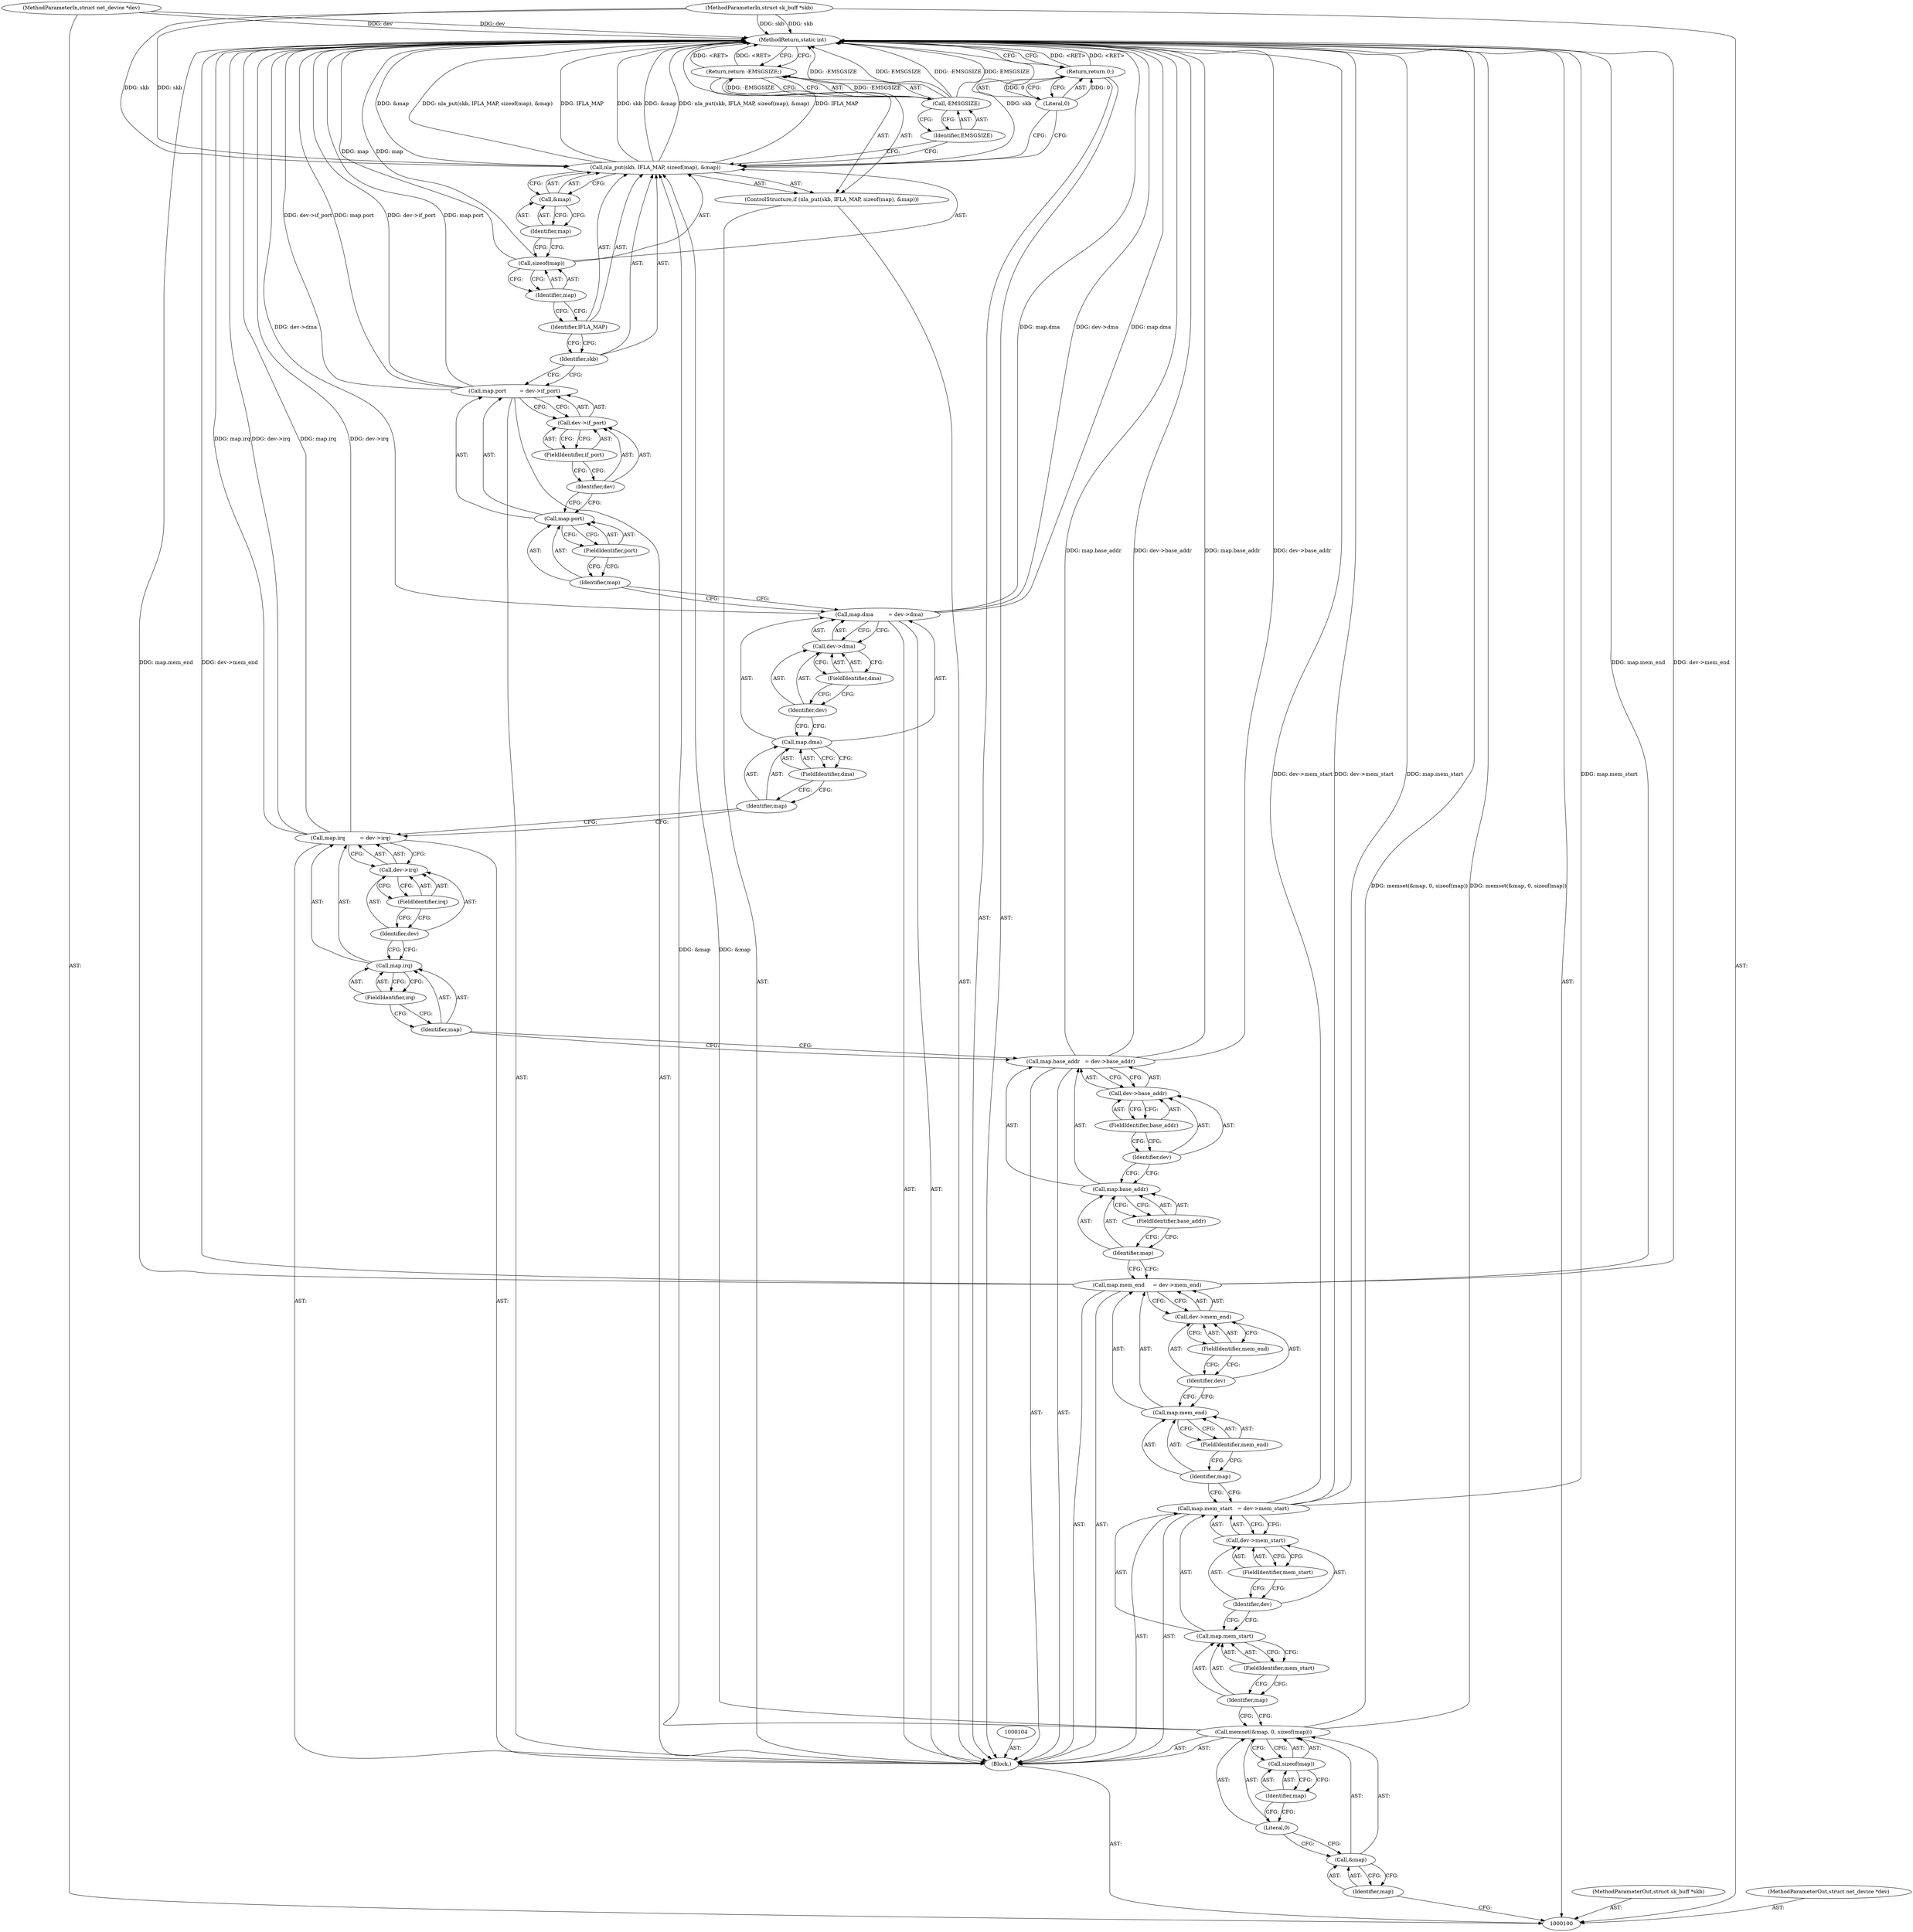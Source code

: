 digraph "0_linux_5f8e44741f9f216e33736ea4ec65ca9ac03036e6" {
"1000166" [label="(MethodReturn,static int)"];
"1000101" [label="(MethodParameterIn,struct sk_buff *skb)"];
"1000215" [label="(MethodParameterOut,struct sk_buff *skb)"];
"1000102" [label="(MethodParameterIn,struct net_device *dev)"];
"1000216" [label="(MethodParameterOut,struct net_device *dev)"];
"1000139" [label="(Call,map.dma         = dev->dma)"];
"1000140" [label="(Call,map.dma)"];
"1000141" [label="(Identifier,map)"];
"1000143" [label="(Call,dev->dma)"];
"1000144" [label="(Identifier,dev)"];
"1000145" [label="(FieldIdentifier,dma)"];
"1000142" [label="(FieldIdentifier,dma)"];
"1000146" [label="(Call,map.port        = dev->if_port)"];
"1000147" [label="(Call,map.port)"];
"1000148" [label="(Identifier,map)"];
"1000150" [label="(Call,dev->if_port)"];
"1000151" [label="(Identifier,dev)"];
"1000152" [label="(FieldIdentifier,if_port)"];
"1000149" [label="(FieldIdentifier,port)"];
"1000155" [label="(Identifier,skb)"];
"1000156" [label="(Identifier,IFLA_MAP)"];
"1000153" [label="(ControlStructure,if (nla_put(skb, IFLA_MAP, sizeof(map), &map)))"];
"1000157" [label="(Call,sizeof(map))"];
"1000158" [label="(Identifier,map)"];
"1000159" [label="(Call,&map)"];
"1000160" [label="(Identifier,map)"];
"1000154" [label="(Call,nla_put(skb, IFLA_MAP, sizeof(map), &map))"];
"1000162" [label="(Call,-EMSGSIZE)"];
"1000163" [label="(Identifier,EMSGSIZE)"];
"1000161" [label="(Return,return -EMSGSIZE;)"];
"1000164" [label="(Return,return 0;)"];
"1000165" [label="(Literal,0)"];
"1000103" [label="(Block,)"];
"1000105" [label="(Call,memset(&map, 0, sizeof(map)))"];
"1000108" [label="(Literal,0)"];
"1000109" [label="(Call,sizeof(map))"];
"1000110" [label="(Identifier,map)"];
"1000106" [label="(Call,&map)"];
"1000107" [label="(Identifier,map)"];
"1000111" [label="(Call,map.mem_start   = dev->mem_start)"];
"1000112" [label="(Call,map.mem_start)"];
"1000113" [label="(Identifier,map)"];
"1000115" [label="(Call,dev->mem_start)"];
"1000116" [label="(Identifier,dev)"];
"1000117" [label="(FieldIdentifier,mem_start)"];
"1000114" [label="(FieldIdentifier,mem_start)"];
"1000118" [label="(Call,map.mem_end     = dev->mem_end)"];
"1000119" [label="(Call,map.mem_end)"];
"1000120" [label="(Identifier,map)"];
"1000122" [label="(Call,dev->mem_end)"];
"1000123" [label="(Identifier,dev)"];
"1000124" [label="(FieldIdentifier,mem_end)"];
"1000121" [label="(FieldIdentifier,mem_end)"];
"1000125" [label="(Call,map.base_addr   = dev->base_addr)"];
"1000126" [label="(Call,map.base_addr)"];
"1000127" [label="(Identifier,map)"];
"1000129" [label="(Call,dev->base_addr)"];
"1000130" [label="(Identifier,dev)"];
"1000131" [label="(FieldIdentifier,base_addr)"];
"1000128" [label="(FieldIdentifier,base_addr)"];
"1000132" [label="(Call,map.irq         = dev->irq)"];
"1000133" [label="(Call,map.irq)"];
"1000134" [label="(Identifier,map)"];
"1000136" [label="(Call,dev->irq)"];
"1000137" [label="(Identifier,dev)"];
"1000138" [label="(FieldIdentifier,irq)"];
"1000135" [label="(FieldIdentifier,irq)"];
"1000166" -> "1000100"  [label="AST: "];
"1000166" -> "1000161"  [label="CFG: "];
"1000166" -> "1000164"  [label="CFG: "];
"1000161" -> "1000166"  [label="DDG: <RET>"];
"1000154" -> "1000166"  [label="DDG: &map"];
"1000154" -> "1000166"  [label="DDG: nla_put(skb, IFLA_MAP, sizeof(map), &map)"];
"1000154" -> "1000166"  [label="DDG: IFLA_MAP"];
"1000154" -> "1000166"  [label="DDG: skb"];
"1000125" -> "1000166"  [label="DDG: map.base_addr"];
"1000125" -> "1000166"  [label="DDG: dev->base_addr"];
"1000105" -> "1000166"  [label="DDG: memset(&map, 0, sizeof(map))"];
"1000139" -> "1000166"  [label="DDG: map.dma"];
"1000139" -> "1000166"  [label="DDG: dev->dma"];
"1000111" -> "1000166"  [label="DDG: dev->mem_start"];
"1000111" -> "1000166"  [label="DDG: map.mem_start"];
"1000101" -> "1000166"  [label="DDG: skb"];
"1000146" -> "1000166"  [label="DDG: dev->if_port"];
"1000146" -> "1000166"  [label="DDG: map.port"];
"1000118" -> "1000166"  [label="DDG: map.mem_end"];
"1000118" -> "1000166"  [label="DDG: dev->mem_end"];
"1000157" -> "1000166"  [label="DDG: map"];
"1000132" -> "1000166"  [label="DDG: map.irq"];
"1000132" -> "1000166"  [label="DDG: dev->irq"];
"1000102" -> "1000166"  [label="DDG: dev"];
"1000162" -> "1000166"  [label="DDG: EMSGSIZE"];
"1000162" -> "1000166"  [label="DDG: -EMSGSIZE"];
"1000164" -> "1000166"  [label="DDG: <RET>"];
"1000101" -> "1000100"  [label="AST: "];
"1000101" -> "1000166"  [label="DDG: skb"];
"1000101" -> "1000154"  [label="DDG: skb"];
"1000215" -> "1000100"  [label="AST: "];
"1000102" -> "1000100"  [label="AST: "];
"1000102" -> "1000166"  [label="DDG: dev"];
"1000216" -> "1000100"  [label="AST: "];
"1000139" -> "1000103"  [label="AST: "];
"1000139" -> "1000143"  [label="CFG: "];
"1000140" -> "1000139"  [label="AST: "];
"1000143" -> "1000139"  [label="AST: "];
"1000148" -> "1000139"  [label="CFG: "];
"1000139" -> "1000166"  [label="DDG: map.dma"];
"1000139" -> "1000166"  [label="DDG: dev->dma"];
"1000140" -> "1000139"  [label="AST: "];
"1000140" -> "1000142"  [label="CFG: "];
"1000141" -> "1000140"  [label="AST: "];
"1000142" -> "1000140"  [label="AST: "];
"1000144" -> "1000140"  [label="CFG: "];
"1000141" -> "1000140"  [label="AST: "];
"1000141" -> "1000132"  [label="CFG: "];
"1000142" -> "1000141"  [label="CFG: "];
"1000143" -> "1000139"  [label="AST: "];
"1000143" -> "1000145"  [label="CFG: "];
"1000144" -> "1000143"  [label="AST: "];
"1000145" -> "1000143"  [label="AST: "];
"1000139" -> "1000143"  [label="CFG: "];
"1000144" -> "1000143"  [label="AST: "];
"1000144" -> "1000140"  [label="CFG: "];
"1000145" -> "1000144"  [label="CFG: "];
"1000145" -> "1000143"  [label="AST: "];
"1000145" -> "1000144"  [label="CFG: "];
"1000143" -> "1000145"  [label="CFG: "];
"1000142" -> "1000140"  [label="AST: "];
"1000142" -> "1000141"  [label="CFG: "];
"1000140" -> "1000142"  [label="CFG: "];
"1000146" -> "1000103"  [label="AST: "];
"1000146" -> "1000150"  [label="CFG: "];
"1000147" -> "1000146"  [label="AST: "];
"1000150" -> "1000146"  [label="AST: "];
"1000155" -> "1000146"  [label="CFG: "];
"1000146" -> "1000166"  [label="DDG: dev->if_port"];
"1000146" -> "1000166"  [label="DDG: map.port"];
"1000147" -> "1000146"  [label="AST: "];
"1000147" -> "1000149"  [label="CFG: "];
"1000148" -> "1000147"  [label="AST: "];
"1000149" -> "1000147"  [label="AST: "];
"1000151" -> "1000147"  [label="CFG: "];
"1000148" -> "1000147"  [label="AST: "];
"1000148" -> "1000139"  [label="CFG: "];
"1000149" -> "1000148"  [label="CFG: "];
"1000150" -> "1000146"  [label="AST: "];
"1000150" -> "1000152"  [label="CFG: "];
"1000151" -> "1000150"  [label="AST: "];
"1000152" -> "1000150"  [label="AST: "];
"1000146" -> "1000150"  [label="CFG: "];
"1000151" -> "1000150"  [label="AST: "];
"1000151" -> "1000147"  [label="CFG: "];
"1000152" -> "1000151"  [label="CFG: "];
"1000152" -> "1000150"  [label="AST: "];
"1000152" -> "1000151"  [label="CFG: "];
"1000150" -> "1000152"  [label="CFG: "];
"1000149" -> "1000147"  [label="AST: "];
"1000149" -> "1000148"  [label="CFG: "];
"1000147" -> "1000149"  [label="CFG: "];
"1000155" -> "1000154"  [label="AST: "];
"1000155" -> "1000146"  [label="CFG: "];
"1000156" -> "1000155"  [label="CFG: "];
"1000156" -> "1000154"  [label="AST: "];
"1000156" -> "1000155"  [label="CFG: "];
"1000158" -> "1000156"  [label="CFG: "];
"1000153" -> "1000103"  [label="AST: "];
"1000154" -> "1000153"  [label="AST: "];
"1000161" -> "1000153"  [label="AST: "];
"1000157" -> "1000154"  [label="AST: "];
"1000157" -> "1000158"  [label="CFG: "];
"1000158" -> "1000157"  [label="AST: "];
"1000160" -> "1000157"  [label="CFG: "];
"1000157" -> "1000166"  [label="DDG: map"];
"1000158" -> "1000157"  [label="AST: "];
"1000158" -> "1000156"  [label="CFG: "];
"1000157" -> "1000158"  [label="CFG: "];
"1000159" -> "1000154"  [label="AST: "];
"1000159" -> "1000160"  [label="CFG: "];
"1000160" -> "1000159"  [label="AST: "];
"1000154" -> "1000159"  [label="CFG: "];
"1000160" -> "1000159"  [label="AST: "];
"1000160" -> "1000157"  [label="CFG: "];
"1000159" -> "1000160"  [label="CFG: "];
"1000154" -> "1000153"  [label="AST: "];
"1000154" -> "1000159"  [label="CFG: "];
"1000155" -> "1000154"  [label="AST: "];
"1000156" -> "1000154"  [label="AST: "];
"1000157" -> "1000154"  [label="AST: "];
"1000159" -> "1000154"  [label="AST: "];
"1000163" -> "1000154"  [label="CFG: "];
"1000165" -> "1000154"  [label="CFG: "];
"1000154" -> "1000166"  [label="DDG: &map"];
"1000154" -> "1000166"  [label="DDG: nla_put(skb, IFLA_MAP, sizeof(map), &map)"];
"1000154" -> "1000166"  [label="DDG: IFLA_MAP"];
"1000154" -> "1000166"  [label="DDG: skb"];
"1000101" -> "1000154"  [label="DDG: skb"];
"1000105" -> "1000154"  [label="DDG: &map"];
"1000162" -> "1000161"  [label="AST: "];
"1000162" -> "1000163"  [label="CFG: "];
"1000163" -> "1000162"  [label="AST: "];
"1000161" -> "1000162"  [label="CFG: "];
"1000162" -> "1000166"  [label="DDG: EMSGSIZE"];
"1000162" -> "1000166"  [label="DDG: -EMSGSIZE"];
"1000162" -> "1000161"  [label="DDG: -EMSGSIZE"];
"1000163" -> "1000162"  [label="AST: "];
"1000163" -> "1000154"  [label="CFG: "];
"1000162" -> "1000163"  [label="CFG: "];
"1000161" -> "1000153"  [label="AST: "];
"1000161" -> "1000162"  [label="CFG: "];
"1000162" -> "1000161"  [label="AST: "];
"1000166" -> "1000161"  [label="CFG: "];
"1000161" -> "1000166"  [label="DDG: <RET>"];
"1000162" -> "1000161"  [label="DDG: -EMSGSIZE"];
"1000164" -> "1000103"  [label="AST: "];
"1000164" -> "1000165"  [label="CFG: "];
"1000165" -> "1000164"  [label="AST: "];
"1000166" -> "1000164"  [label="CFG: "];
"1000164" -> "1000166"  [label="DDG: <RET>"];
"1000165" -> "1000164"  [label="DDG: 0"];
"1000165" -> "1000164"  [label="AST: "];
"1000165" -> "1000154"  [label="CFG: "];
"1000164" -> "1000165"  [label="CFG: "];
"1000165" -> "1000164"  [label="DDG: 0"];
"1000103" -> "1000100"  [label="AST: "];
"1000104" -> "1000103"  [label="AST: "];
"1000105" -> "1000103"  [label="AST: "];
"1000111" -> "1000103"  [label="AST: "];
"1000118" -> "1000103"  [label="AST: "];
"1000125" -> "1000103"  [label="AST: "];
"1000132" -> "1000103"  [label="AST: "];
"1000139" -> "1000103"  [label="AST: "];
"1000146" -> "1000103"  [label="AST: "];
"1000153" -> "1000103"  [label="AST: "];
"1000164" -> "1000103"  [label="AST: "];
"1000105" -> "1000103"  [label="AST: "];
"1000105" -> "1000109"  [label="CFG: "];
"1000106" -> "1000105"  [label="AST: "];
"1000108" -> "1000105"  [label="AST: "];
"1000109" -> "1000105"  [label="AST: "];
"1000113" -> "1000105"  [label="CFG: "];
"1000105" -> "1000166"  [label="DDG: memset(&map, 0, sizeof(map))"];
"1000105" -> "1000154"  [label="DDG: &map"];
"1000108" -> "1000105"  [label="AST: "];
"1000108" -> "1000106"  [label="CFG: "];
"1000110" -> "1000108"  [label="CFG: "];
"1000109" -> "1000105"  [label="AST: "];
"1000109" -> "1000110"  [label="CFG: "];
"1000110" -> "1000109"  [label="AST: "];
"1000105" -> "1000109"  [label="CFG: "];
"1000110" -> "1000109"  [label="AST: "];
"1000110" -> "1000108"  [label="CFG: "];
"1000109" -> "1000110"  [label="CFG: "];
"1000106" -> "1000105"  [label="AST: "];
"1000106" -> "1000107"  [label="CFG: "];
"1000107" -> "1000106"  [label="AST: "];
"1000108" -> "1000106"  [label="CFG: "];
"1000107" -> "1000106"  [label="AST: "];
"1000107" -> "1000100"  [label="CFG: "];
"1000106" -> "1000107"  [label="CFG: "];
"1000111" -> "1000103"  [label="AST: "];
"1000111" -> "1000115"  [label="CFG: "];
"1000112" -> "1000111"  [label="AST: "];
"1000115" -> "1000111"  [label="AST: "];
"1000120" -> "1000111"  [label="CFG: "];
"1000111" -> "1000166"  [label="DDG: dev->mem_start"];
"1000111" -> "1000166"  [label="DDG: map.mem_start"];
"1000112" -> "1000111"  [label="AST: "];
"1000112" -> "1000114"  [label="CFG: "];
"1000113" -> "1000112"  [label="AST: "];
"1000114" -> "1000112"  [label="AST: "];
"1000116" -> "1000112"  [label="CFG: "];
"1000113" -> "1000112"  [label="AST: "];
"1000113" -> "1000105"  [label="CFG: "];
"1000114" -> "1000113"  [label="CFG: "];
"1000115" -> "1000111"  [label="AST: "];
"1000115" -> "1000117"  [label="CFG: "];
"1000116" -> "1000115"  [label="AST: "];
"1000117" -> "1000115"  [label="AST: "];
"1000111" -> "1000115"  [label="CFG: "];
"1000116" -> "1000115"  [label="AST: "];
"1000116" -> "1000112"  [label="CFG: "];
"1000117" -> "1000116"  [label="CFG: "];
"1000117" -> "1000115"  [label="AST: "];
"1000117" -> "1000116"  [label="CFG: "];
"1000115" -> "1000117"  [label="CFG: "];
"1000114" -> "1000112"  [label="AST: "];
"1000114" -> "1000113"  [label="CFG: "];
"1000112" -> "1000114"  [label="CFG: "];
"1000118" -> "1000103"  [label="AST: "];
"1000118" -> "1000122"  [label="CFG: "];
"1000119" -> "1000118"  [label="AST: "];
"1000122" -> "1000118"  [label="AST: "];
"1000127" -> "1000118"  [label="CFG: "];
"1000118" -> "1000166"  [label="DDG: map.mem_end"];
"1000118" -> "1000166"  [label="DDG: dev->mem_end"];
"1000119" -> "1000118"  [label="AST: "];
"1000119" -> "1000121"  [label="CFG: "];
"1000120" -> "1000119"  [label="AST: "];
"1000121" -> "1000119"  [label="AST: "];
"1000123" -> "1000119"  [label="CFG: "];
"1000120" -> "1000119"  [label="AST: "];
"1000120" -> "1000111"  [label="CFG: "];
"1000121" -> "1000120"  [label="CFG: "];
"1000122" -> "1000118"  [label="AST: "];
"1000122" -> "1000124"  [label="CFG: "];
"1000123" -> "1000122"  [label="AST: "];
"1000124" -> "1000122"  [label="AST: "];
"1000118" -> "1000122"  [label="CFG: "];
"1000123" -> "1000122"  [label="AST: "];
"1000123" -> "1000119"  [label="CFG: "];
"1000124" -> "1000123"  [label="CFG: "];
"1000124" -> "1000122"  [label="AST: "];
"1000124" -> "1000123"  [label="CFG: "];
"1000122" -> "1000124"  [label="CFG: "];
"1000121" -> "1000119"  [label="AST: "];
"1000121" -> "1000120"  [label="CFG: "];
"1000119" -> "1000121"  [label="CFG: "];
"1000125" -> "1000103"  [label="AST: "];
"1000125" -> "1000129"  [label="CFG: "];
"1000126" -> "1000125"  [label="AST: "];
"1000129" -> "1000125"  [label="AST: "];
"1000134" -> "1000125"  [label="CFG: "];
"1000125" -> "1000166"  [label="DDG: map.base_addr"];
"1000125" -> "1000166"  [label="DDG: dev->base_addr"];
"1000126" -> "1000125"  [label="AST: "];
"1000126" -> "1000128"  [label="CFG: "];
"1000127" -> "1000126"  [label="AST: "];
"1000128" -> "1000126"  [label="AST: "];
"1000130" -> "1000126"  [label="CFG: "];
"1000127" -> "1000126"  [label="AST: "];
"1000127" -> "1000118"  [label="CFG: "];
"1000128" -> "1000127"  [label="CFG: "];
"1000129" -> "1000125"  [label="AST: "];
"1000129" -> "1000131"  [label="CFG: "];
"1000130" -> "1000129"  [label="AST: "];
"1000131" -> "1000129"  [label="AST: "];
"1000125" -> "1000129"  [label="CFG: "];
"1000130" -> "1000129"  [label="AST: "];
"1000130" -> "1000126"  [label="CFG: "];
"1000131" -> "1000130"  [label="CFG: "];
"1000131" -> "1000129"  [label="AST: "];
"1000131" -> "1000130"  [label="CFG: "];
"1000129" -> "1000131"  [label="CFG: "];
"1000128" -> "1000126"  [label="AST: "];
"1000128" -> "1000127"  [label="CFG: "];
"1000126" -> "1000128"  [label="CFG: "];
"1000132" -> "1000103"  [label="AST: "];
"1000132" -> "1000136"  [label="CFG: "];
"1000133" -> "1000132"  [label="AST: "];
"1000136" -> "1000132"  [label="AST: "];
"1000141" -> "1000132"  [label="CFG: "];
"1000132" -> "1000166"  [label="DDG: map.irq"];
"1000132" -> "1000166"  [label="DDG: dev->irq"];
"1000133" -> "1000132"  [label="AST: "];
"1000133" -> "1000135"  [label="CFG: "];
"1000134" -> "1000133"  [label="AST: "];
"1000135" -> "1000133"  [label="AST: "];
"1000137" -> "1000133"  [label="CFG: "];
"1000134" -> "1000133"  [label="AST: "];
"1000134" -> "1000125"  [label="CFG: "];
"1000135" -> "1000134"  [label="CFG: "];
"1000136" -> "1000132"  [label="AST: "];
"1000136" -> "1000138"  [label="CFG: "];
"1000137" -> "1000136"  [label="AST: "];
"1000138" -> "1000136"  [label="AST: "];
"1000132" -> "1000136"  [label="CFG: "];
"1000137" -> "1000136"  [label="AST: "];
"1000137" -> "1000133"  [label="CFG: "];
"1000138" -> "1000137"  [label="CFG: "];
"1000138" -> "1000136"  [label="AST: "];
"1000138" -> "1000137"  [label="CFG: "];
"1000136" -> "1000138"  [label="CFG: "];
"1000135" -> "1000133"  [label="AST: "];
"1000135" -> "1000134"  [label="CFG: "];
"1000133" -> "1000135"  [label="CFG: "];
}
